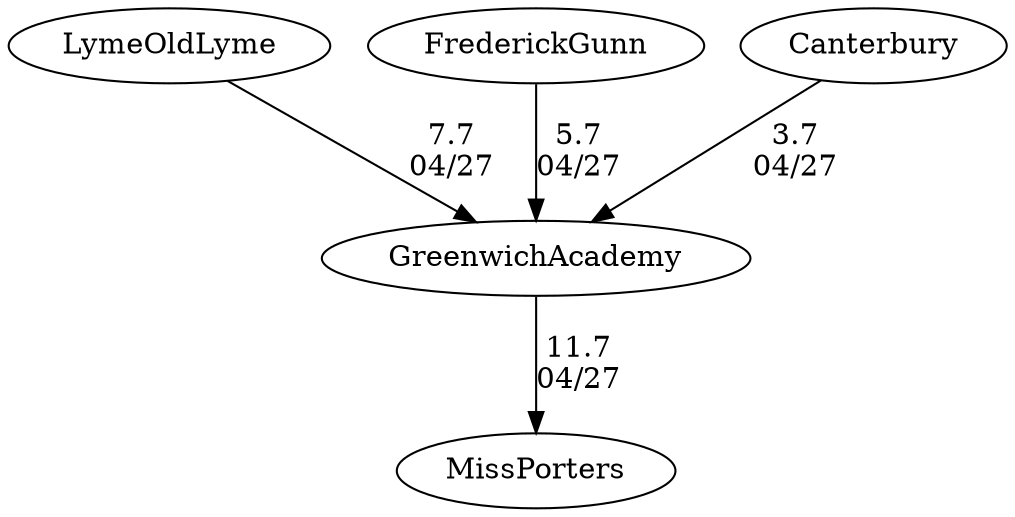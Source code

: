 digraph girls1foursGreenwichAcademy {LymeOldLyme [URL="girls1foursGreenwichAcademyLymeOldLyme.html"];GreenwichAcademy [URL="girls1foursGreenwichAcademyGreenwichAcademy.html"];MissPorters [URL="girls1foursGreenwichAcademyMissPorters.html"];FrederickGunn [URL="girls1foursGreenwichAcademyFrederickGunn.html"];Canterbury [URL="girls1foursGreenwichAcademyCanterbury.html"];LymeOldLyme -> GreenwichAcademy[label="7.7
04/27", weight="93", tooltip="NEIRA Boys & Girls Fours,Frederick Gunn vs Miss Porters, Canterbury, Lyme/Old Lyme, Greenwich Academy, Notre Dame			
Distance: 1500m Conditions: Tailwind throughout the day 8-18mph. Calm in the starting area with the wind picking up more and more as crews made their way down the course.
None", URL="https://www.row2k.com/results/resultspage.cfm?UID=3710F27F185D74B3D15DF923C787D9E1&cat=5", random="random"]; 
FrederickGunn -> GreenwichAcademy[label="5.7
04/27", weight="95", tooltip="NEIRA Boys & Girls Fours,Frederick Gunn vs Miss Porters, Canterbury, Lyme/Old Lyme, Greenwich Academy, Notre Dame			
Distance: 1500m Conditions: Tailwind throughout the day 8-18mph. Calm in the starting area with the wind picking up more and more as crews made their way down the course.
None", URL="https://www.row2k.com/results/resultspage.cfm?UID=3710F27F185D74B3D15DF923C787D9E1&cat=5", random="random"]; 
Canterbury -> GreenwichAcademy[label="3.7
04/27", weight="97", tooltip="NEIRA Boys & Girls Fours,Frederick Gunn vs Miss Porters, Canterbury, Lyme/Old Lyme, Greenwich Academy, Notre Dame			
Distance: 1500m Conditions: Tailwind throughout the day 8-18mph. Calm in the starting area with the wind picking up more and more as crews made their way down the course.
None", URL="https://www.row2k.com/results/resultspage.cfm?UID=3710F27F185D74B3D15DF923C787D9E1&cat=5", random="random"]; 
GreenwichAcademy -> MissPorters[label="11.7
04/27", weight="89", tooltip="NEIRA Boys & Girls Fours,Frederick Gunn vs Miss Porters, Canterbury, Lyme/Old Lyme, Greenwich Academy, Notre Dame			
Distance: 1500m Conditions: Tailwind throughout the day 8-18mph. Calm in the starting area with the wind picking up more and more as crews made their way down the course.
None", URL="https://www.row2k.com/results/resultspage.cfm?UID=3710F27F185D74B3D15DF923C787D9E1&cat=5", random="random"]}